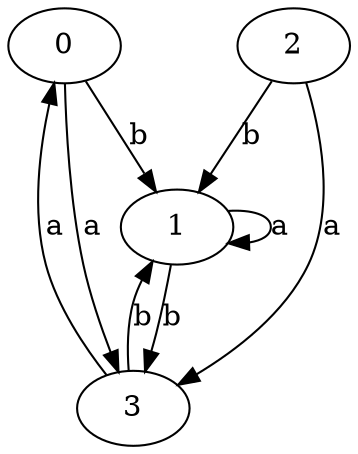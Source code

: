 digraph {
 ranksep=0.5;
 d2tdocpreamble = "\usetikzlibrary{automata}";
 d2tfigpreamble = "\tikzstyle{every state}= [ draw=blue!50,very thick,fill=blue!20]  \tikzstyle{auto}= [fill=white]";
 node [style="state"];
 edge [lblstyle="auto",topath="bend right", len=4  ]
  "0" [label="0",style = "state, accepting"];
  "1" [label="1",];
  "2" [label="2",style = "state, initial"];
  "3" [label="3",];
  "0" -> "1" [label="b"];
  "0" -> "3" [label="a"];
  "1" -> "1" [label="a",topath="loop above"];
  "1" -> "3" [label="b"];
  "2" -> "1" [label="b"];
  "2" -> "3" [label="a"];
  "3" -> "0" [label="a"];
  "3" -> "1" [label="b"];
}